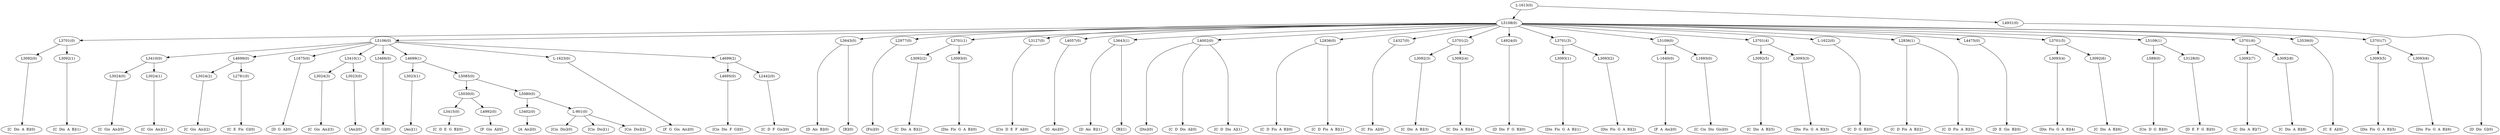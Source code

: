 digraph sample{
"L3092(0)"->"[C  Dis  A  B](0)"
"L3092(1)"->"[C  Dis  A  B](1)"
"L3701(0)"->"L3092(0)"
"L3701(0)"->"L3092(1)"
"L3024(0)"->"[C  Gis  Ais](0)"
"L3024(1)"->"[C  Gis  Ais](1)"
"L3410(0)"->"L3024(0)"
"L3410(0)"->"L3024(1)"
"L3024(2)"->"[C  Gis  Ais](2)"
"L2781(0)"->"[C  E  Fis  G](0)"
"L4699(0)"->"L3024(2)"
"L4699(0)"->"L2781(0)"
"L1675(0)"->"[D  G  A](0)"
"L3024(3)"->"[C  Gis  Ais](3)"
"L3023(0)"->"[Ais](0)"
"L3410(1)"->"L3024(3)"
"L3410(1)"->"L3023(0)"
"L3466(0)"->"[F  G](0)"
"L3023(1)"->"[Ais](1)"
"L3415(0)"->"[C  D  E  G  B](0)"
"L4992(0)"->"[F  Gis  A](0)"
"L5030(0)"->"L3415(0)"
"L5030(0)"->"L4992(0)"
"L3402(0)"->"[A  Ais](0)"
"L-901(0)"->"[Cis  Dis](0)"
"L-901(0)"->"[Cis  Dis](1)"
"L-901(0)"->"[Cis  Dis](2)"
"L5080(0)"->"L3402(0)"
"L5080(0)"->"L-901(0)"
"L5085(0)"->"L5030(0)"
"L5085(0)"->"L5080(0)"
"L4699(1)"->"L3023(1)"
"L4699(1)"->"L5085(0)"
"L-1623(0)"->"[F  G  Gis  Ais](0)"
"L4695(0)"->"[Cis  Dis  F  G](0)"
"L2442(0)"->"[C  D  F  Gis](0)"
"L4699(2)"->"L4695(0)"
"L4699(2)"->"L2442(0)"
"L5106(0)"->"L3410(0)"
"L5106(0)"->"L4699(0)"
"L5106(0)"->"L1675(0)"
"L5106(0)"->"L3410(1)"
"L5106(0)"->"L3466(0)"
"L5106(0)"->"L4699(1)"
"L5106(0)"->"L-1623(0)"
"L5106(0)"->"L4699(2)"
"L3643(0)"->"[D  Ais  B](0)"
"L3643(0)"->"[B](0)"
"L2977(0)"->"[Fis](0)"
"L3092(2)"->"[C  Dis  A  B](2)"
"L3093(0)"->"[Dis  Fis  G  A  B](0)"
"L3701(1)"->"L3092(2)"
"L3701(1)"->"L3093(0)"
"L3127(0)"->"[Cis  D  E  F  A](0)"
"L4057(0)"->"[G  Ais](0)"
"L3643(1)"->"[D  Ais  B](1)"
"L3643(1)"->"[B](1)"
"L4002(0)"->"[Dis](0)"
"L4002(0)"->"[C  D  Dis  A](0)"
"L4002(0)"->"[C  D  Dis  A](1)"
"L2836(0)"->"[C  D  Fis  A  B](0)"
"L2836(0)"->"[C  D  Fis  A  B](1)"
"L4327(0)"->"[C  Fis  A](0)"
"L3092(3)"->"[C  Dis  A  B](3)"
"L3092(4)"->"[C  Dis  A  B](4)"
"L3701(2)"->"L3092(3)"
"L3701(2)"->"L3092(4)"
"L4924(0)"->"[D  Dis  F  G  B](0)"
"L3093(1)"->"[Dis  Fis  G  A  B](1)"
"L3093(2)"->"[Dis  Fis  G  A  B](2)"
"L3701(3)"->"L3093(1)"
"L3701(3)"->"L3093(2)"
"L-1640(0)"->"[F  A  Ais](0)"
"L1693(0)"->"[C  Cis  Dis  Gis](0)"
"L5109(0)"->"L-1640(0)"
"L5109(0)"->"L1693(0)"
"L3092(5)"->"[C  Dis  A  B](5)"
"L3093(3)"->"[Dis  Fis  G  A  B](3)"
"L3701(4)"->"L3092(5)"
"L3701(4)"->"L3093(3)"
"L-1622(0)"->"[C  D  G  B](0)"
"L2836(1)"->"[C  D  Fis  A  B](2)"
"L2836(1)"->"[C  D  Fis  A  B](3)"
"L4475(0)"->"[D  E  Gis  B](0)"
"L3093(4)"->"[Dis  Fis  G  A  B](4)"
"L3092(6)"->"[C  Dis  A  B](6)"
"L3701(5)"->"L3093(4)"
"L3701(5)"->"L3092(6)"
"L589(0)"->"[Cis  D  G  B](0)"
"L3128(0)"->"[D  E  F  G  B](0)"
"L5109(1)"->"L589(0)"
"L5109(1)"->"L3128(0)"
"L3092(7)"->"[C  Dis  A  B](7)"
"L3092(8)"->"[C  Dis  A  B](8)"
"L3701(6)"->"L3092(7)"
"L3701(6)"->"L3092(8)"
"L3539(0)"->"[C  E  A](0)"
"L3093(5)"->"[Dis  Fis  G  A  B](5)"
"L3093(6)"->"[Dis  Fis  G  A  B](6)"
"L3701(7)"->"L3093(5)"
"L3701(7)"->"L3093(6)"
"L5108(0)"->"L3701(0)"
"L5108(0)"->"L5106(0)"
"L5108(0)"->"L3643(0)"
"L5108(0)"->"L2977(0)"
"L5108(0)"->"L3701(1)"
"L5108(0)"->"L3127(0)"
"L5108(0)"->"L4057(0)"
"L5108(0)"->"L3643(1)"
"L5108(0)"->"L4002(0)"
"L5108(0)"->"L2836(0)"
"L5108(0)"->"L4327(0)"
"L5108(0)"->"L3701(2)"
"L5108(0)"->"L4924(0)"
"L5108(0)"->"L3701(3)"
"L5108(0)"->"L5109(0)"
"L5108(0)"->"L3701(4)"
"L5108(0)"->"L-1622(0)"
"L5108(0)"->"L2836(1)"
"L5108(0)"->"L4475(0)"
"L5108(0)"->"L3701(5)"
"L5108(0)"->"L5109(1)"
"L5108(0)"->"L3701(6)"
"L5108(0)"->"L3539(0)"
"L5108(0)"->"L3701(7)"
"L4931(0)"->"[D  Dis  G](0)"
"L-1613(0)"->"L5108(0)"
"L-1613(0)"->"L4931(0)"
{rank = min; "L-1613(0)"}
{rank = same; "L5108(0)"; "L4931(0)";}
{rank = same; "L3701(0)"; "L5106(0)"; "L3643(0)"; "L2977(0)"; "L3701(1)"; "L3127(0)"; "L4057(0)"; "L3643(1)"; "L4002(0)"; "L2836(0)"; "L4327(0)"; "L3701(2)"; "L4924(0)"; "L3701(3)"; "L5109(0)"; "L3701(4)"; "L-1622(0)"; "L2836(1)"; "L4475(0)"; "L3701(5)"; "L5109(1)"; "L3701(6)"; "L3539(0)"; "L3701(7)";}
{rank = same; "L3092(0)"; "L3092(1)"; "L3410(0)"; "L4699(0)"; "L1675(0)"; "L3410(1)"; "L3466(0)"; "L4699(1)"; "L-1623(0)"; "L4699(2)"; "L3092(2)"; "L3093(0)"; "L3092(3)"; "L3092(4)"; "L3093(1)"; "L3093(2)"; "L-1640(0)"; "L1693(0)"; "L3092(5)"; "L3093(3)"; "L3093(4)"; "L3092(6)"; "L589(0)"; "L3128(0)"; "L3092(7)"; "L3092(8)"; "L3093(5)"; "L3093(6)";}
{rank = same; "L3024(0)"; "L3024(1)"; "L3024(2)"; "L2781(0)"; "L3024(3)"; "L3023(0)"; "L3023(1)"; "L5085(0)"; "L4695(0)"; "L2442(0)";}
{rank = same; "L5030(0)"; "L5080(0)";}
{rank = same; "L3415(0)"; "L4992(0)"; "L3402(0)"; "L-901(0)";}
{rank = max; "[A  Ais](0)"; "[Ais](0)"; "[Ais](1)"; "[B](0)"; "[B](1)"; "[C  Cis  Dis  Gis](0)"; "[C  D  Dis  A](0)"; "[C  D  Dis  A](1)"; "[C  D  E  G  B](0)"; "[C  D  F  Gis](0)"; "[C  D  Fis  A  B](0)"; "[C  D  Fis  A  B](1)"; "[C  D  Fis  A  B](2)"; "[C  D  Fis  A  B](3)"; "[C  D  G  B](0)"; "[C  Dis  A  B](0)"; "[C  Dis  A  B](1)"; "[C  Dis  A  B](2)"; "[C  Dis  A  B](3)"; "[C  Dis  A  B](4)"; "[C  Dis  A  B](5)"; "[C  Dis  A  B](6)"; "[C  Dis  A  B](7)"; "[C  Dis  A  B](8)"; "[C  E  A](0)"; "[C  E  Fis  G](0)"; "[C  Fis  A](0)"; "[C  Gis  Ais](0)"; "[C  Gis  Ais](1)"; "[C  Gis  Ais](2)"; "[C  Gis  Ais](3)"; "[Cis  D  E  F  A](0)"; "[Cis  D  G  B](0)"; "[Cis  Dis  F  G](0)"; "[Cis  Dis](0)"; "[Cis  Dis](1)"; "[Cis  Dis](2)"; "[D  Ais  B](0)"; "[D  Ais  B](1)"; "[D  Dis  F  G  B](0)"; "[D  Dis  G](0)"; "[D  E  F  G  B](0)"; "[D  E  Gis  B](0)"; "[D  G  A](0)"; "[Dis  Fis  G  A  B](0)"; "[Dis  Fis  G  A  B](1)"; "[Dis  Fis  G  A  B](2)"; "[Dis  Fis  G  A  B](3)"; "[Dis  Fis  G  A  B](4)"; "[Dis  Fis  G  A  B](5)"; "[Dis  Fis  G  A  B](6)"; "[Dis](0)"; "[F  A  Ais](0)"; "[F  G  Gis  Ais](0)"; "[F  G](0)"; "[F  Gis  A](0)"; "[Fis](0)"; "[G  Ais](0)";}
}
